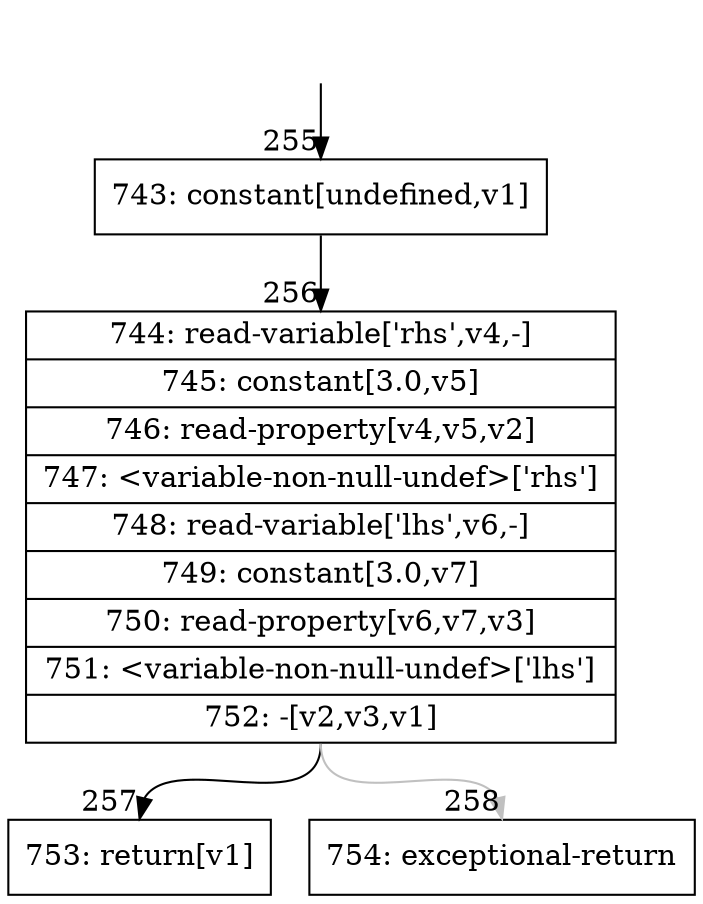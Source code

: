 digraph {
rankdir="TD"
BB_entry30[shape=none,label=""];
BB_entry30 -> BB255 [tailport=s, headport=n, headlabel="    255"]
BB255 [shape=record label="{743: constant[undefined,v1]}" ] 
BB255 -> BB256 [tailport=s, headport=n, headlabel="      256"]
BB256 [shape=record label="{744: read-variable['rhs',v4,-]|745: constant[3.0,v5]|746: read-property[v4,v5,v2]|747: \<variable-non-null-undef\>['rhs']|748: read-variable['lhs',v6,-]|749: constant[3.0,v7]|750: read-property[v6,v7,v3]|751: \<variable-non-null-undef\>['lhs']|752: -[v2,v3,v1]}" ] 
BB256 -> BB257 [tailport=s, headport=n, headlabel="      257"]
BB256 -> BB258 [tailport=s, headport=n, color=gray, headlabel="      258"]
BB257 [shape=record label="{753: return[v1]}" ] 
BB258 [shape=record label="{754: exceptional-return}" ] 
//#$~ 532
}
